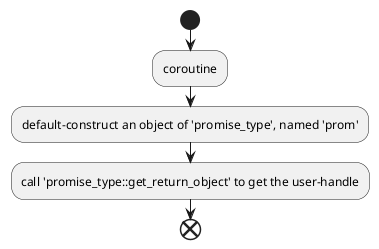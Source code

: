 @startuml coroutine_flow

start
:coroutine;
:default-construct an object of 'promise_type', named 'prom';
:call 'promise_type::get_return_object' to get the user-handle;
end

@enduml
